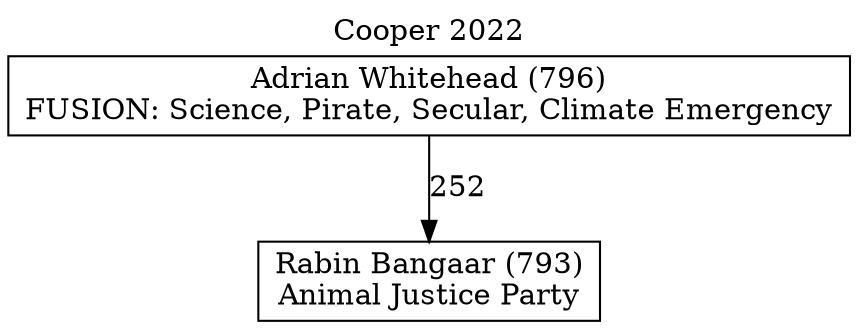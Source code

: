 // House preference flow
digraph "Rabin Bangaar (793)_Cooper_2022" {
	graph [label="Cooper 2022" labelloc=t mclimit=10]
	node [shape=box]
	"Rabin Bangaar (793)" [label="Rabin Bangaar (793)
Animal Justice Party"]
	"Adrian Whitehead (796)" [label="Adrian Whitehead (796)
FUSION: Science, Pirate, Secular, Climate Emergency"]
	"Adrian Whitehead (796)" -> "Rabin Bangaar (793)" [label=252]
}
